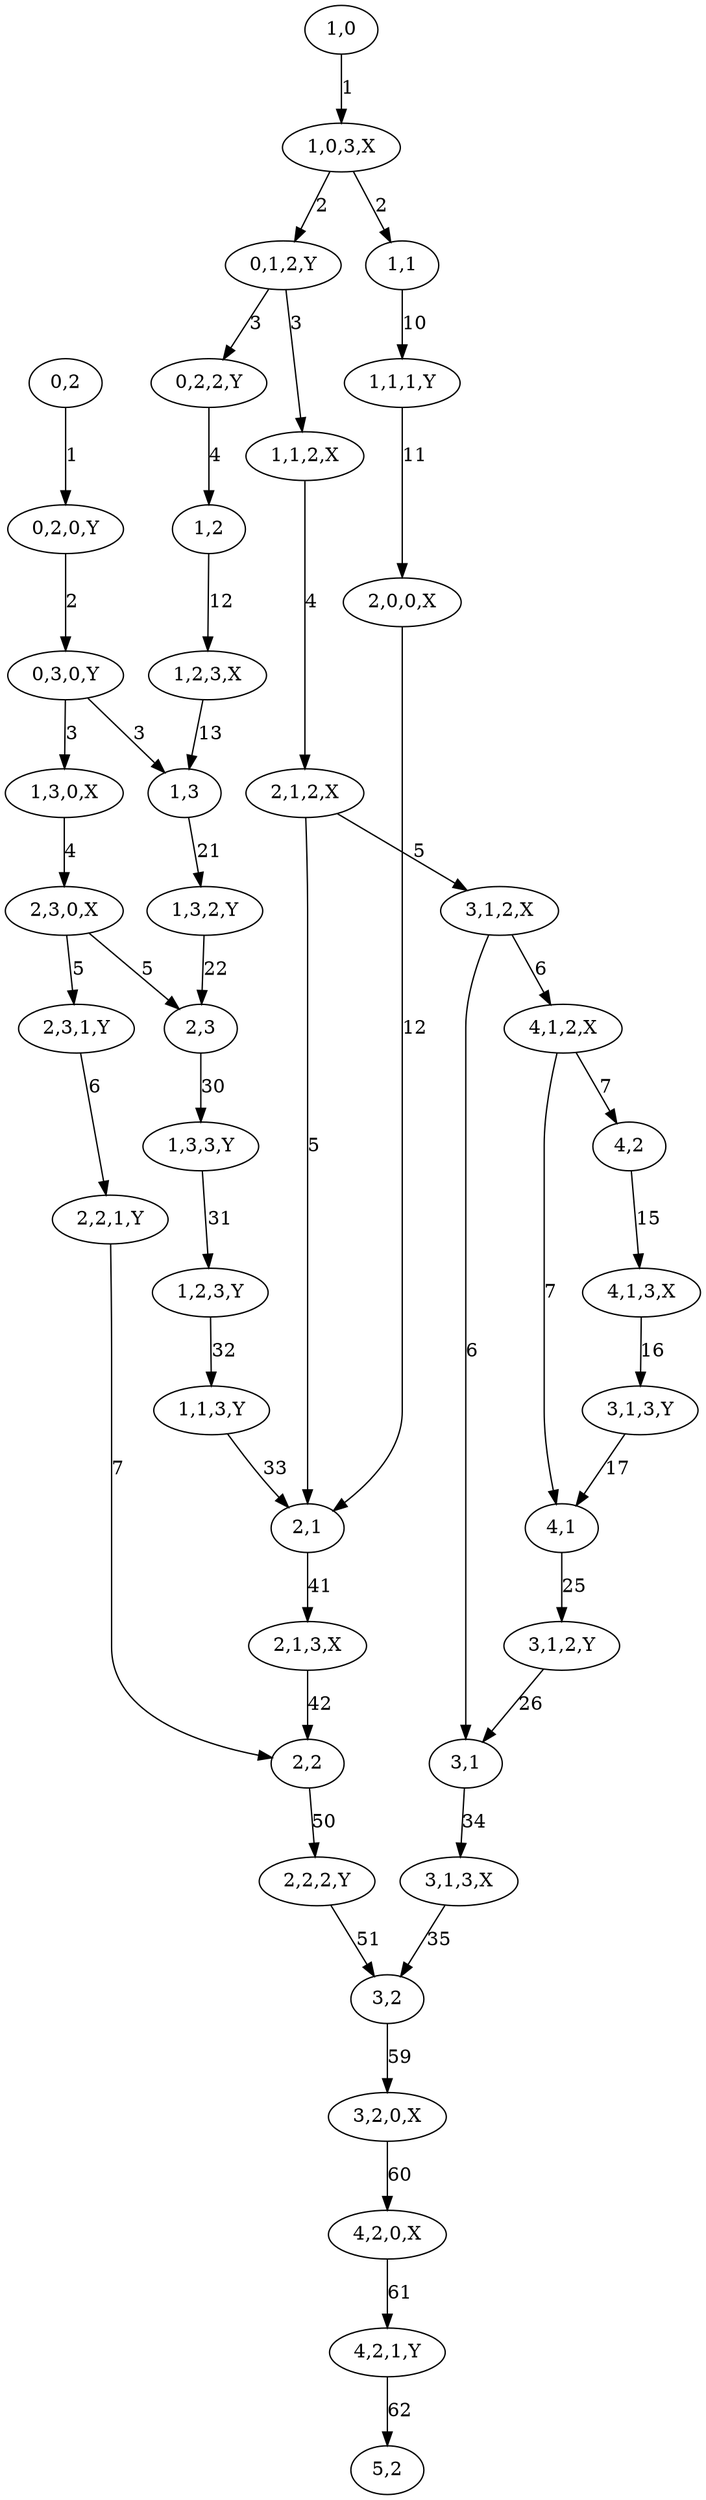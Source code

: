 digraph graphname {
"1,3,0,X" [nodetype=route];
"0,2" [nodetype=logic];
"1,2" [nodetype=logic];
"1,3" [nodetype=logic];
"1,0" [nodetype=logic];
"1,1" [nodetype=logic];
"1,0,3,X" [nodetype=route];
"2,3,0,X" [nodetype=route];
"3,1,3,Y" [nodetype=route];
"3,1,3,X" [nodetype=route];
"2,3,1,Y" [nodetype=route];
"3,1,2,X" [nodetype=route];
"2,1" [nodetype=logic];
"3,1,2,Y" [nodetype=route];
"2,3" [nodetype=logic];
"2,2" [nodetype=logic];
"4,2" [nodetype=logic];
"4,1" [nodetype=logic];
"5,2" [nodetype=logic];
"1,1,2,X" [nodetype=route];
"2,2,1,Y" [nodetype=route];
"3,1" [nodetype=logic];
"3,2" [nodetype=logic];
"1,3,3,Y" [nodetype=route];
"2,2,2,Y" [nodetype=route];
"1,3,2,Y" [nodetype=route];
"0,2,2,Y" [nodetype=route];
"0,2,0,Y" [nodetype=route];
"4,1,2,X" [nodetype=route];
"2,0,0,X" [nodetype=route];
"1,1,3,Y" [nodetype=route];
"1,1,1,Y" [nodetype=route];
"3,2,0,X" [nodetype=route];
"0,1,2,Y" [nodetype=route];
"1,2,3,Y" [nodetype=route];
"1,2,3,X" [nodetype=route];
"4,2,0,X" [nodetype=route];
"4,2,1,Y" [nodetype=route];
"2,1,2,X" [nodetype=route];
"0,3,0,Y" [nodetype=route];
"2,1,3,X" [nodetype=route];
"4,1,3,X" [nodetype=route];
"1,3,0,X" -> "2,3,0,X"  [label=4];
"0,2" -> "0,2,0,Y"  [label=1];
"1,2" -> "1,2,3,X"  [label=12];
"1,3" -> "1,3,2,Y"  [label=21];
"1,0" -> "1,0,3,X"  [label=1];
"1,1" -> "1,1,1,Y"  [label=10];
"1,0,3,X" -> "1,1"  [label=2];
"1,0,3,X" -> "0,1,2,Y"  [label=2];
"2,3,0,X" -> "2,3"  [label=5];
"2,3,0,X" -> "2,3,1,Y"  [label=5];
"3,1,3,Y" -> "4,1"  [label=17];
"3,1,3,X" -> "3,2"  [label=35];
"2,3,1,Y" -> "2,2,1,Y"  [label=6];
"3,1,2,X" -> "3,1"  [label=6];
"3,1,2,X" -> "4,1,2,X"  [label=6];
"2,1" -> "2,1,3,X"  [label=41];
"3,1,2,Y" -> "3,1"  [label=26];
"2,3" -> "1,3,3,Y"  [label=30];
"2,2" -> "2,2,2,Y"  [label=50];
"4,2" -> "4,1,3,X"  [label=15];
"4,1" -> "3,1,2,Y"  [label=25];
"1,1,2,X" -> "2,1,2,X"  [label=4];
"2,2,1,Y" -> "2,2"  [label=7];
"3,1" -> "3,1,3,X"  [label=34];
"3,2" -> "3,2,0,X"  [label=59];
"1,3,3,Y" -> "1,2,3,Y"  [label=31];
"2,2,2,Y" -> "3,2"  [label=51];
"1,3,2,Y" -> "2,3"  [label=22];
"0,2,2,Y" -> "1,2"  [label=4];
"0,2,0,Y" -> "0,3,0,Y"  [label=2];
"4,1,2,X" -> "4,1"  [label=7];
"4,1,2,X" -> "4,2"  [label=7];
"2,0,0,X" -> "2,1"  [label=12];
"1,1,3,Y" -> "2,1"  [label=33];
"1,1,1,Y" -> "2,0,0,X"  [label=11];
"3,2,0,X" -> "4,2,0,X"  [label=60];
"0,1,2,Y" -> "0,2,2,Y"  [label=3];
"0,1,2,Y" -> "1,1,2,X"  [label=3];
"1,2,3,Y" -> "1,1,3,Y"  [label=32];
"1,2,3,X" -> "1,3"  [label=13];
"4,2,0,X" -> "4,2,1,Y"  [label=61];
"4,2,1,Y" -> "5,2"  [label=62];
"2,1,2,X" -> "2,1"  [label=5];
"2,1,2,X" -> "3,1,2,X"  [label=5];
"0,3,0,Y" -> "1,3"  [label=3];
"0,3,0,Y" -> "1,3,0,X"  [label=3];
"2,1,3,X" -> "2,2"  [label=42];
"4,1,3,X" -> "3,1,3,Y"  [label=16];
}
